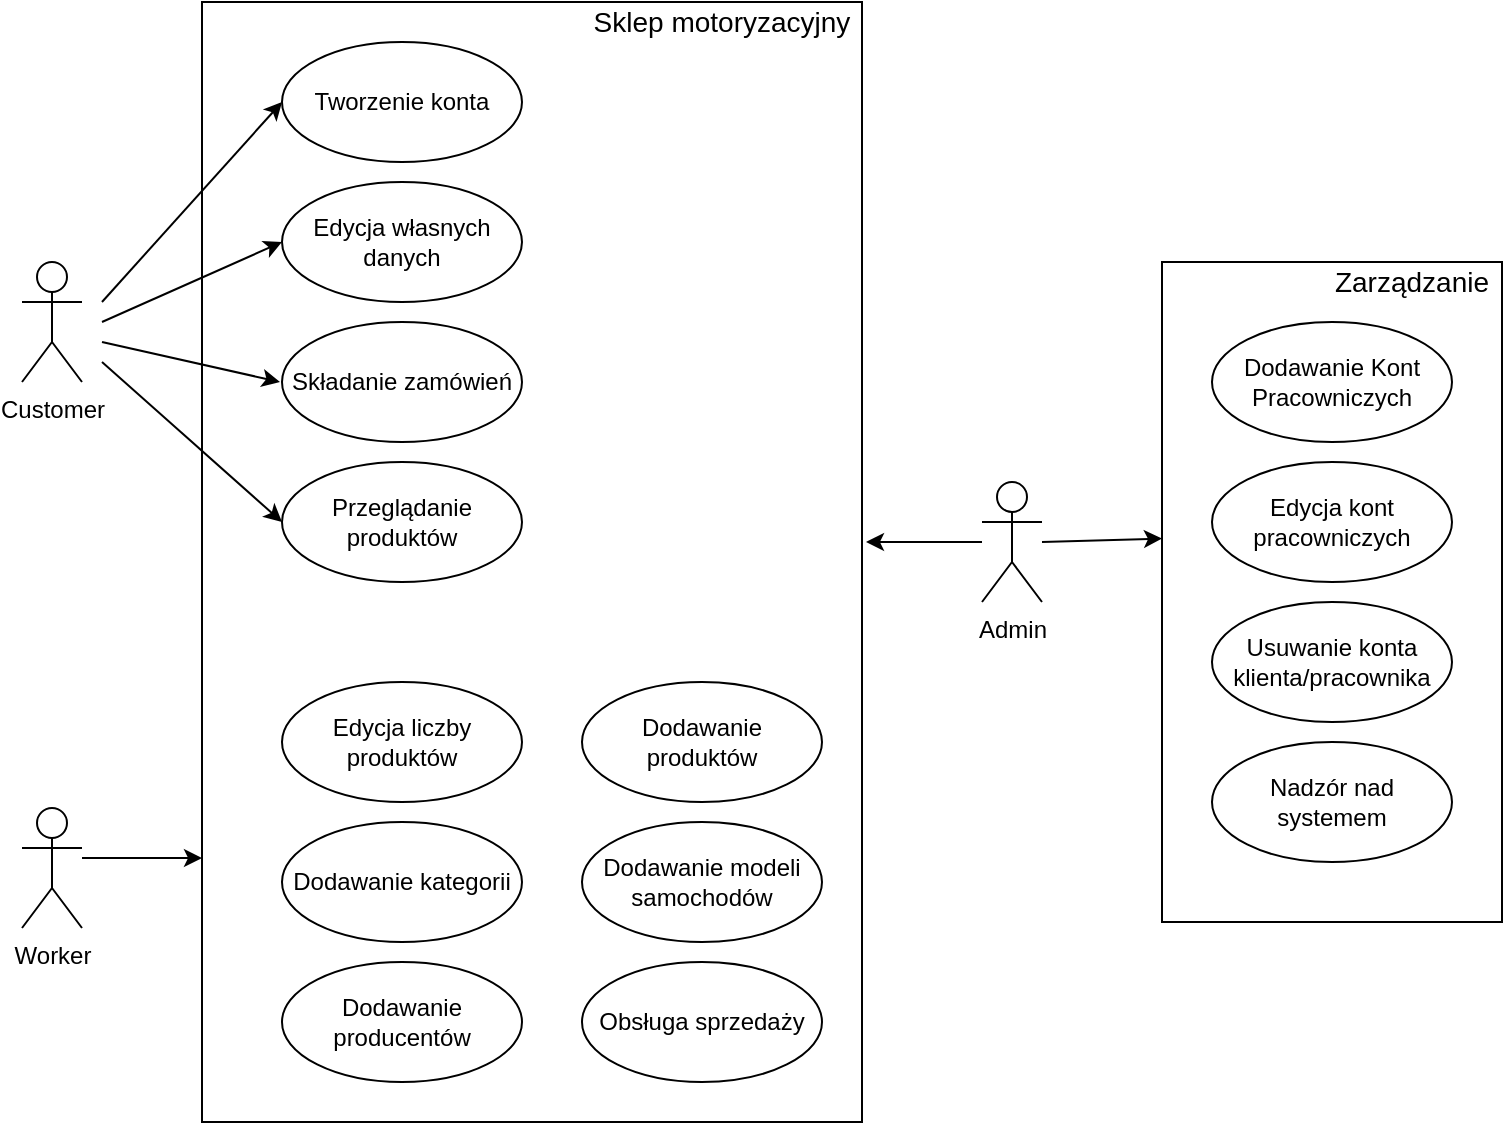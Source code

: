 <mxfile version="13.1.3" type="device"><diagram name="Page-1" id="e7e014a7-5840-1c2e-5031-d8a46d1fe8dd"><mxGraphModel dx="1038" dy="580" grid="1" gridSize="10" guides="1" tooltips="1" connect="1" arrows="1" fold="1" page="1" pageScale="1" pageWidth="1169" pageHeight="826" background="#ffffff" math="0" shadow="0"><root><mxCell id="0"/><mxCell id="1" parent="0"/><mxCell id="VTzGmEYR8GKzCpvoDLpe-73" value="" style="rounded=0;whiteSpace=wrap;html=1;" vertex="1" parent="1"><mxGeometry x="670" y="140" width="170" height="330" as="geometry"/></mxCell><mxCell id="VTzGmEYR8GKzCpvoDLpe-68" value="" style="rounded=0;whiteSpace=wrap;html=1;" vertex="1" parent="1"><mxGeometry x="190" y="10" width="330" height="560" as="geometry"/></mxCell><mxCell id="VTzGmEYR8GKzCpvoDLpe-41" value="Customer" style="shape=umlActor;verticalLabelPosition=bottom;labelBackgroundColor=#ffffff;verticalAlign=top;html=1;outlineConnect=0;" vertex="1" parent="1"><mxGeometry x="100" y="140" width="30" height="60" as="geometry"/></mxCell><mxCell id="VTzGmEYR8GKzCpvoDLpe-44" value="Worker" style="shape=umlActor;verticalLabelPosition=bottom;labelBackgroundColor=#ffffff;verticalAlign=top;html=1;outlineConnect=0;" vertex="1" parent="1"><mxGeometry x="100" y="413" width="30" height="60" as="geometry"/></mxCell><mxCell id="VTzGmEYR8GKzCpvoDLpe-46" value="Admin" style="shape=umlActor;verticalLabelPosition=bottom;labelBackgroundColor=#ffffff;verticalAlign=top;html=1;outlineConnect=0;" vertex="1" parent="1"><mxGeometry x="580" y="250" width="30" height="60" as="geometry"/></mxCell><mxCell id="VTzGmEYR8GKzCpvoDLpe-47" value="Tworzenie konta" style="ellipse;whiteSpace=wrap;html=1;" vertex="1" parent="1"><mxGeometry x="230" y="30" width="120" height="60" as="geometry"/></mxCell><mxCell id="VTzGmEYR8GKzCpvoDLpe-48" value="Edycja własnych danych" style="ellipse;whiteSpace=wrap;html=1;" vertex="1" parent="1"><mxGeometry x="230" y="100" width="120" height="60" as="geometry"/></mxCell><mxCell id="VTzGmEYR8GKzCpvoDLpe-49" value="Przeglądanie produktów" style="ellipse;whiteSpace=wrap;html=1;" vertex="1" parent="1"><mxGeometry x="230" y="240" width="120" height="60" as="geometry"/></mxCell><mxCell id="VTzGmEYR8GKzCpvoDLpe-50" value="Składanie zamówień" style="ellipse;whiteSpace=wrap;html=1;" vertex="1" parent="1"><mxGeometry x="230" y="170" width="120" height="60" as="geometry"/></mxCell><mxCell id="VTzGmEYR8GKzCpvoDLpe-52" value="Edycja liczby produktów" style="ellipse;whiteSpace=wrap;html=1;" vertex="1" parent="1"><mxGeometry x="230" y="350" width="120" height="60" as="geometry"/></mxCell><mxCell id="VTzGmEYR8GKzCpvoDLpe-55" value="Dodawanie modeli samochodów" style="ellipse;whiteSpace=wrap;html=1;" vertex="1" parent="1"><mxGeometry x="380" y="420" width="120" height="60" as="geometry"/></mxCell><mxCell id="VTzGmEYR8GKzCpvoDLpe-57" value="Dodawanie kategorii" style="ellipse;whiteSpace=wrap;html=1;" vertex="1" parent="1"><mxGeometry x="230" y="420" width="120" height="60" as="geometry"/></mxCell><mxCell id="VTzGmEYR8GKzCpvoDLpe-58" value="Obsługa sprzedaży" style="ellipse;whiteSpace=wrap;html=1;" vertex="1" parent="1"><mxGeometry x="380" y="490" width="120" height="60" as="geometry"/></mxCell><mxCell id="VTzGmEYR8GKzCpvoDLpe-59" value="Dodawanie producentów" style="ellipse;whiteSpace=wrap;html=1;" vertex="1" parent="1"><mxGeometry x="230" y="490" width="120" height="60" as="geometry"/></mxCell><mxCell id="VTzGmEYR8GKzCpvoDLpe-61" value="Dodawanie produktów" style="ellipse;whiteSpace=wrap;html=1;" vertex="1" parent="1"><mxGeometry x="380" y="350" width="120" height="60" as="geometry"/></mxCell><mxCell id="VTzGmEYR8GKzCpvoDLpe-69" value="Dodawanie Kont Pracowniczych" style="ellipse;whiteSpace=wrap;html=1;" vertex="1" parent="1"><mxGeometry x="695" y="170" width="120" height="60" as="geometry"/></mxCell><mxCell id="VTzGmEYR8GKzCpvoDLpe-70" value="Usuwanie konta klienta/pracownika" style="ellipse;whiteSpace=wrap;html=1;" vertex="1" parent="1"><mxGeometry x="695" y="310" width="120" height="60" as="geometry"/></mxCell><mxCell id="VTzGmEYR8GKzCpvoDLpe-72" value="Edycja kont pracowniczych" style="ellipse;whiteSpace=wrap;html=1;" vertex="1" parent="1"><mxGeometry x="695" y="240" width="120" height="60" as="geometry"/></mxCell><mxCell id="VTzGmEYR8GKzCpvoDLpe-78" value="" style="endArrow=classic;html=1;entryX=0;entryY=0.5;entryDx=0;entryDy=0;" edge="1" parent="1" target="VTzGmEYR8GKzCpvoDLpe-48"><mxGeometry width="50" height="50" relative="1" as="geometry"><mxPoint x="140" y="170" as="sourcePoint"/><mxPoint x="190" y="140" as="targetPoint"/></mxGeometry></mxCell><mxCell id="VTzGmEYR8GKzCpvoDLpe-79" value="" style="endArrow=classic;html=1;entryX=0;entryY=0.5;entryDx=0;entryDy=0;" edge="1" parent="1" target="VTzGmEYR8GKzCpvoDLpe-47"><mxGeometry width="50" height="50" relative="1" as="geometry"><mxPoint x="140" y="160" as="sourcePoint"/><mxPoint x="190" y="110" as="targetPoint"/></mxGeometry></mxCell><mxCell id="VTzGmEYR8GKzCpvoDLpe-80" value="" style="endArrow=classic;html=1;" edge="1" parent="1"><mxGeometry width="50" height="50" relative="1" as="geometry"><mxPoint x="140" y="180" as="sourcePoint"/><mxPoint x="229" y="200" as="targetPoint"/></mxGeometry></mxCell><mxCell id="VTzGmEYR8GKzCpvoDLpe-81" value="" style="endArrow=classic;html=1;entryX=0;entryY=0.5;entryDx=0;entryDy=0;" edge="1" parent="1" target="VTzGmEYR8GKzCpvoDLpe-49"><mxGeometry width="50" height="50" relative="1" as="geometry"><mxPoint x="140" y="190" as="sourcePoint"/><mxPoint x="256.36" y="161.4" as="targetPoint"/></mxGeometry></mxCell><mxCell id="VTzGmEYR8GKzCpvoDLpe-82" value="" style="endArrow=classic;html=1;" edge="1" parent="1"><mxGeometry width="50" height="50" relative="1" as="geometry"><mxPoint x="130" y="438" as="sourcePoint"/><mxPoint x="190" y="438" as="targetPoint"/></mxGeometry></mxCell><mxCell id="VTzGmEYR8GKzCpvoDLpe-83" value="" style="endArrow=classic;html=1;entryX=0;entryY=0.419;entryDx=0;entryDy=0;entryPerimeter=0;" edge="1" parent="1" target="VTzGmEYR8GKzCpvoDLpe-73"><mxGeometry width="50" height="50" relative="1" as="geometry"><mxPoint x="610" y="280" as="sourcePoint"/><mxPoint x="660" y="230" as="targetPoint"/></mxGeometry></mxCell><mxCell id="VTzGmEYR8GKzCpvoDLpe-85" value="" style="endArrow=classic;html=1;" edge="1" parent="1" source="VTzGmEYR8GKzCpvoDLpe-46"><mxGeometry width="50" height="50" relative="1" as="geometry"><mxPoint x="480" y="400" as="sourcePoint"/><mxPoint x="522" y="280" as="targetPoint"/></mxGeometry></mxCell><mxCell id="VTzGmEYR8GKzCpvoDLpe-87" value="Sklep motoryzacyjny" style="text;html=1;strokeColor=none;fillColor=none;align=center;verticalAlign=middle;whiteSpace=wrap;rounded=0;fontSize=14;" vertex="1" parent="1"><mxGeometry x="380" y="10" width="140" height="20" as="geometry"/></mxCell><mxCell id="VTzGmEYR8GKzCpvoDLpe-88" value="Zarządzanie" style="text;html=1;strokeColor=none;fillColor=none;align=center;verticalAlign=middle;whiteSpace=wrap;rounded=0;fontSize=14;" vertex="1" parent="1"><mxGeometry x="750" y="140" width="90" height="20" as="geometry"/></mxCell><mxCell id="VTzGmEYR8GKzCpvoDLpe-89" value="Nadzór nad systemem" style="ellipse;whiteSpace=wrap;html=1;" vertex="1" parent="1"><mxGeometry x="695" y="380" width="120" height="60" as="geometry"/></mxCell></root></mxGraphModel></diagram></mxfile>